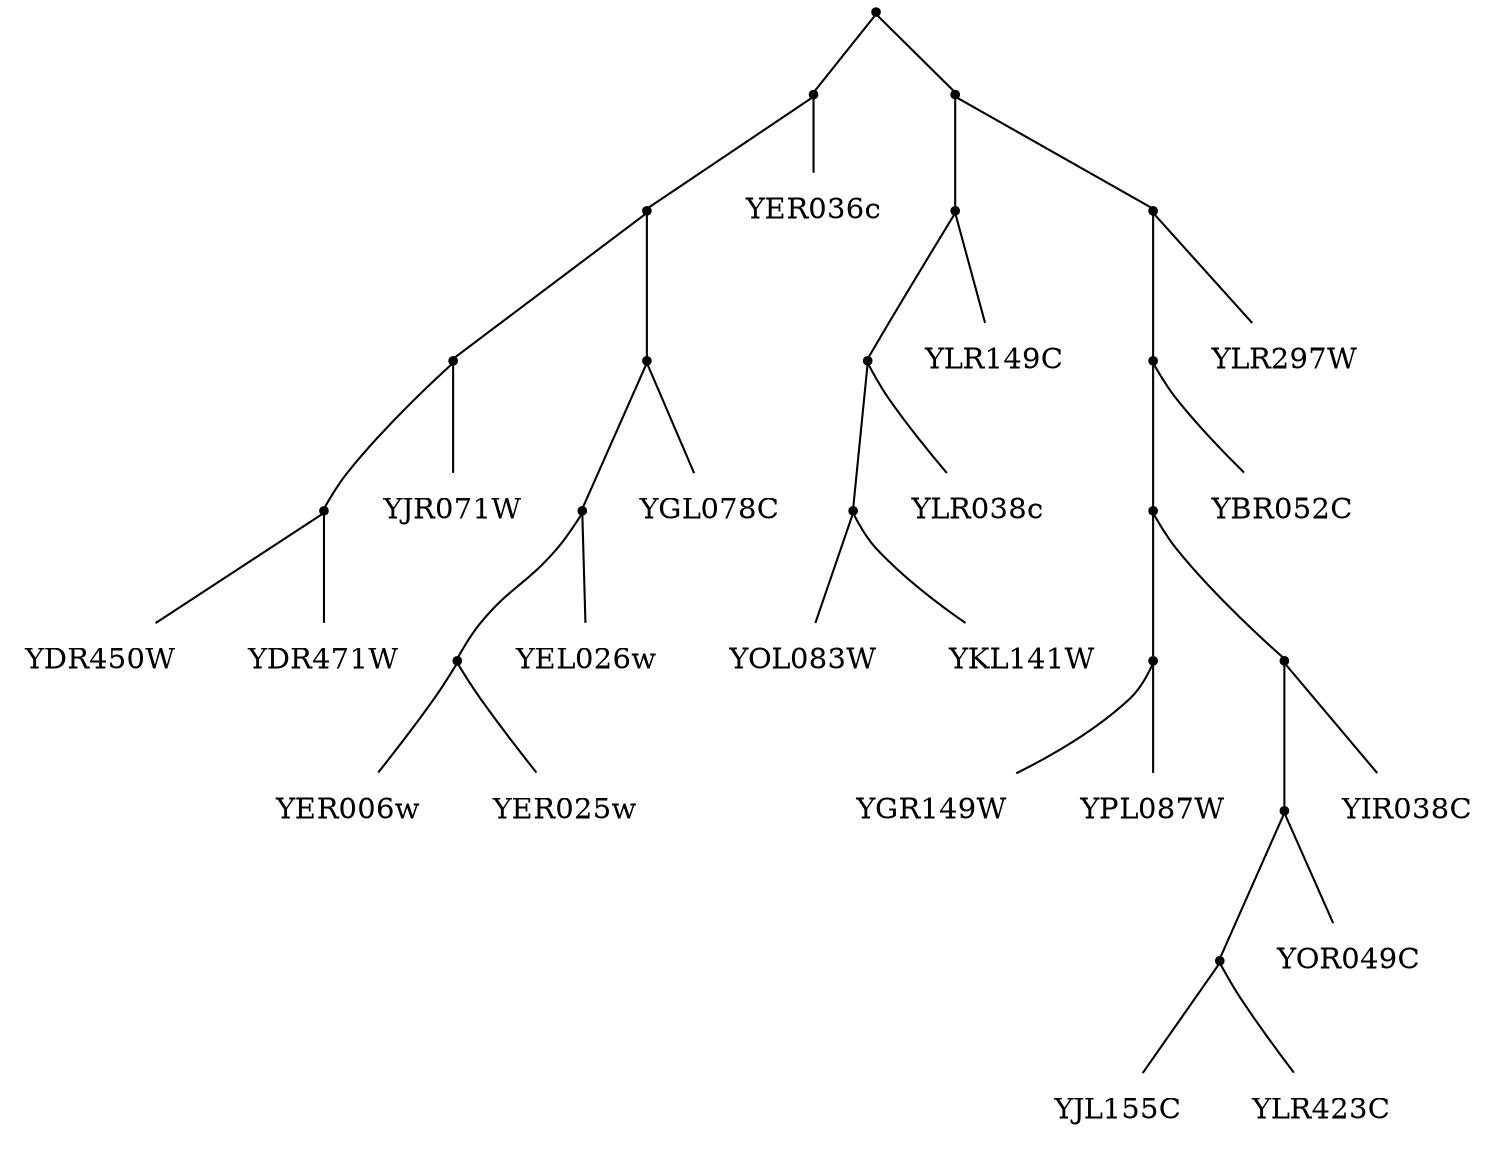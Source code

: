 graph G { node [shape=point]
"YDR450W YDR471W" -- {"YDR450W" [shape=plaintext]}
"YDR450W YDR471W" -- {"YDR471W" [shape=plaintext]}
"YGR149W YPL087W" -- {"YGR149W" [shape=plaintext]}
"YGR149W YPL087W" -- {"YPL087W" [shape=plaintext]}
"YER006w YER025w" -- {"YER006w" [shape=plaintext]}
"YER006w YER025w" -- {"YER025w" [shape=plaintext]}
"YDR450W YDR471W YJR071W" -- {"YDR450W YDR471W"}
"YDR450W YDR471W YJR071W" -- {"YJR071W" [shape=plaintext]}
"YJL155C YLR423C" -- {"YJL155C" [shape=plaintext]}
"YJL155C YLR423C" -- {"YLR423C" [shape=plaintext]}
"YJL155C YLR423C YOR049C" -- {"YJL155C YLR423C"}
"YJL155C YLR423C YOR049C" -- {"YOR049C" [shape=plaintext]}
"YOL083W YKL141W" -- {"YOL083W" [shape=plaintext]}
"YOL083W YKL141W" -- {"YKL141W" [shape=plaintext]}
"YIR038C YJL155C YLR423C YOR049C" -- {"YIR038C" [shape=plaintext]}
"YIR038C YJL155C YLR423C YOR049C" -- {"YJL155C YLR423C YOR049C"}
"YER006w YER025w YEL026w" -- {"YER006w YER025w"}
"YER006w YER025w YEL026w" -- {"YEL026w" [shape=plaintext]}
"YOL083W YKL141W YLR038c" -- {"YOL083W YKL141W"}
"YOL083W YKL141W YLR038c" -- {"YLR038c" [shape=plaintext]}
"YGR149W YPL087W YIR038C YJL155C YLR423C YOR049C" -- {"YGR149W YPL087W"}
"YGR149W YPL087W YIR038C YJL155C YLR423C YOR049C" -- {"YIR038C YJL155C YLR423C YOR049C"}
"YER006w YER025w YEL026w YGL078C" -- {"YER006w YER025w YEL026w"}
"YER006w YER025w YEL026w YGL078C" -- {"YGL078C" [shape=plaintext]}
"YER006w YER025w YEL026w YGL078C YDR450W YDR471W YJR071W" -- {"YER006w YER025w YEL026w YGL078C"}
"YER006w YER025w YEL026w YGL078C YDR450W YDR471W YJR071W" -- {"YDR450W YDR471W YJR071W"}
"YOL083W YKL141W YLR038c YLR149C" -- {"YOL083W YKL141W YLR038c"}
"YOL083W YKL141W YLR038c YLR149C" -- {"YLR149C" [shape=plaintext]}
"YER006w YER025w YEL026w YGL078C YDR450W YDR471W YJR071W YER036c" -- {"YER006w YER025w YEL026w YGL078C YDR450W YDR471W YJR071W"}
"YER006w YER025w YEL026w YGL078C YDR450W YDR471W YJR071W YER036c" -- {"YER036c" [shape=plaintext]}
"YGR149W YPL087W YIR038C YJL155C YLR423C YOR049C YBR052C" -- {"YGR149W YPL087W YIR038C YJL155C YLR423C YOR049C"}
"YGR149W YPL087W YIR038C YJL155C YLR423C YOR049C YBR052C" -- {"YBR052C" [shape=plaintext]}
"YGR149W YPL087W YIR038C YJL155C YLR423C YOR049C YBR052C YLR297W" -- {"YGR149W YPL087W YIR038C YJL155C YLR423C YOR049C YBR052C"}
"YGR149W YPL087W YIR038C YJL155C YLR423C YOR049C YBR052C YLR297W" -- {"YLR297W" [shape=plaintext]}
"YGR149W YPL087W YIR038C YJL155C YLR423C YOR049C YBR052C YLR297W YOL083W YKL141W YLR038c YLR149C" -- {"YGR149W YPL087W YIR038C YJL155C YLR423C YOR049C YBR052C YLR297W"}
"YGR149W YPL087W YIR038C YJL155C YLR423C YOR049C YBR052C YLR297W YOL083W YKL141W YLR038c YLR149C" -- {"YOL083W YKL141W YLR038c YLR149C"}
"YGR149W YPL087W YIR038C YJL155C YLR423C YOR049C YBR052C YLR297W YOL083W YKL141W YLR038c YLR149C YER006w YER025w YEL026w YGL078C YDR450W YDR471W YJR071W YER036c" -- {"YGR149W YPL087W YIR038C YJL155C YLR423C YOR049C YBR052C YLR297W YOL083W YKL141W YLR038c YLR149C"}
"YGR149W YPL087W YIR038C YJL155C YLR423C YOR049C YBR052C YLR297W YOL083W YKL141W YLR038c YLR149C YER006w YER025w YEL026w YGL078C YDR450W YDR471W YJR071W YER036c" -- {"YER006w YER025w YEL026w YGL078C YDR450W YDR471W YJR071W YER036c"}
}